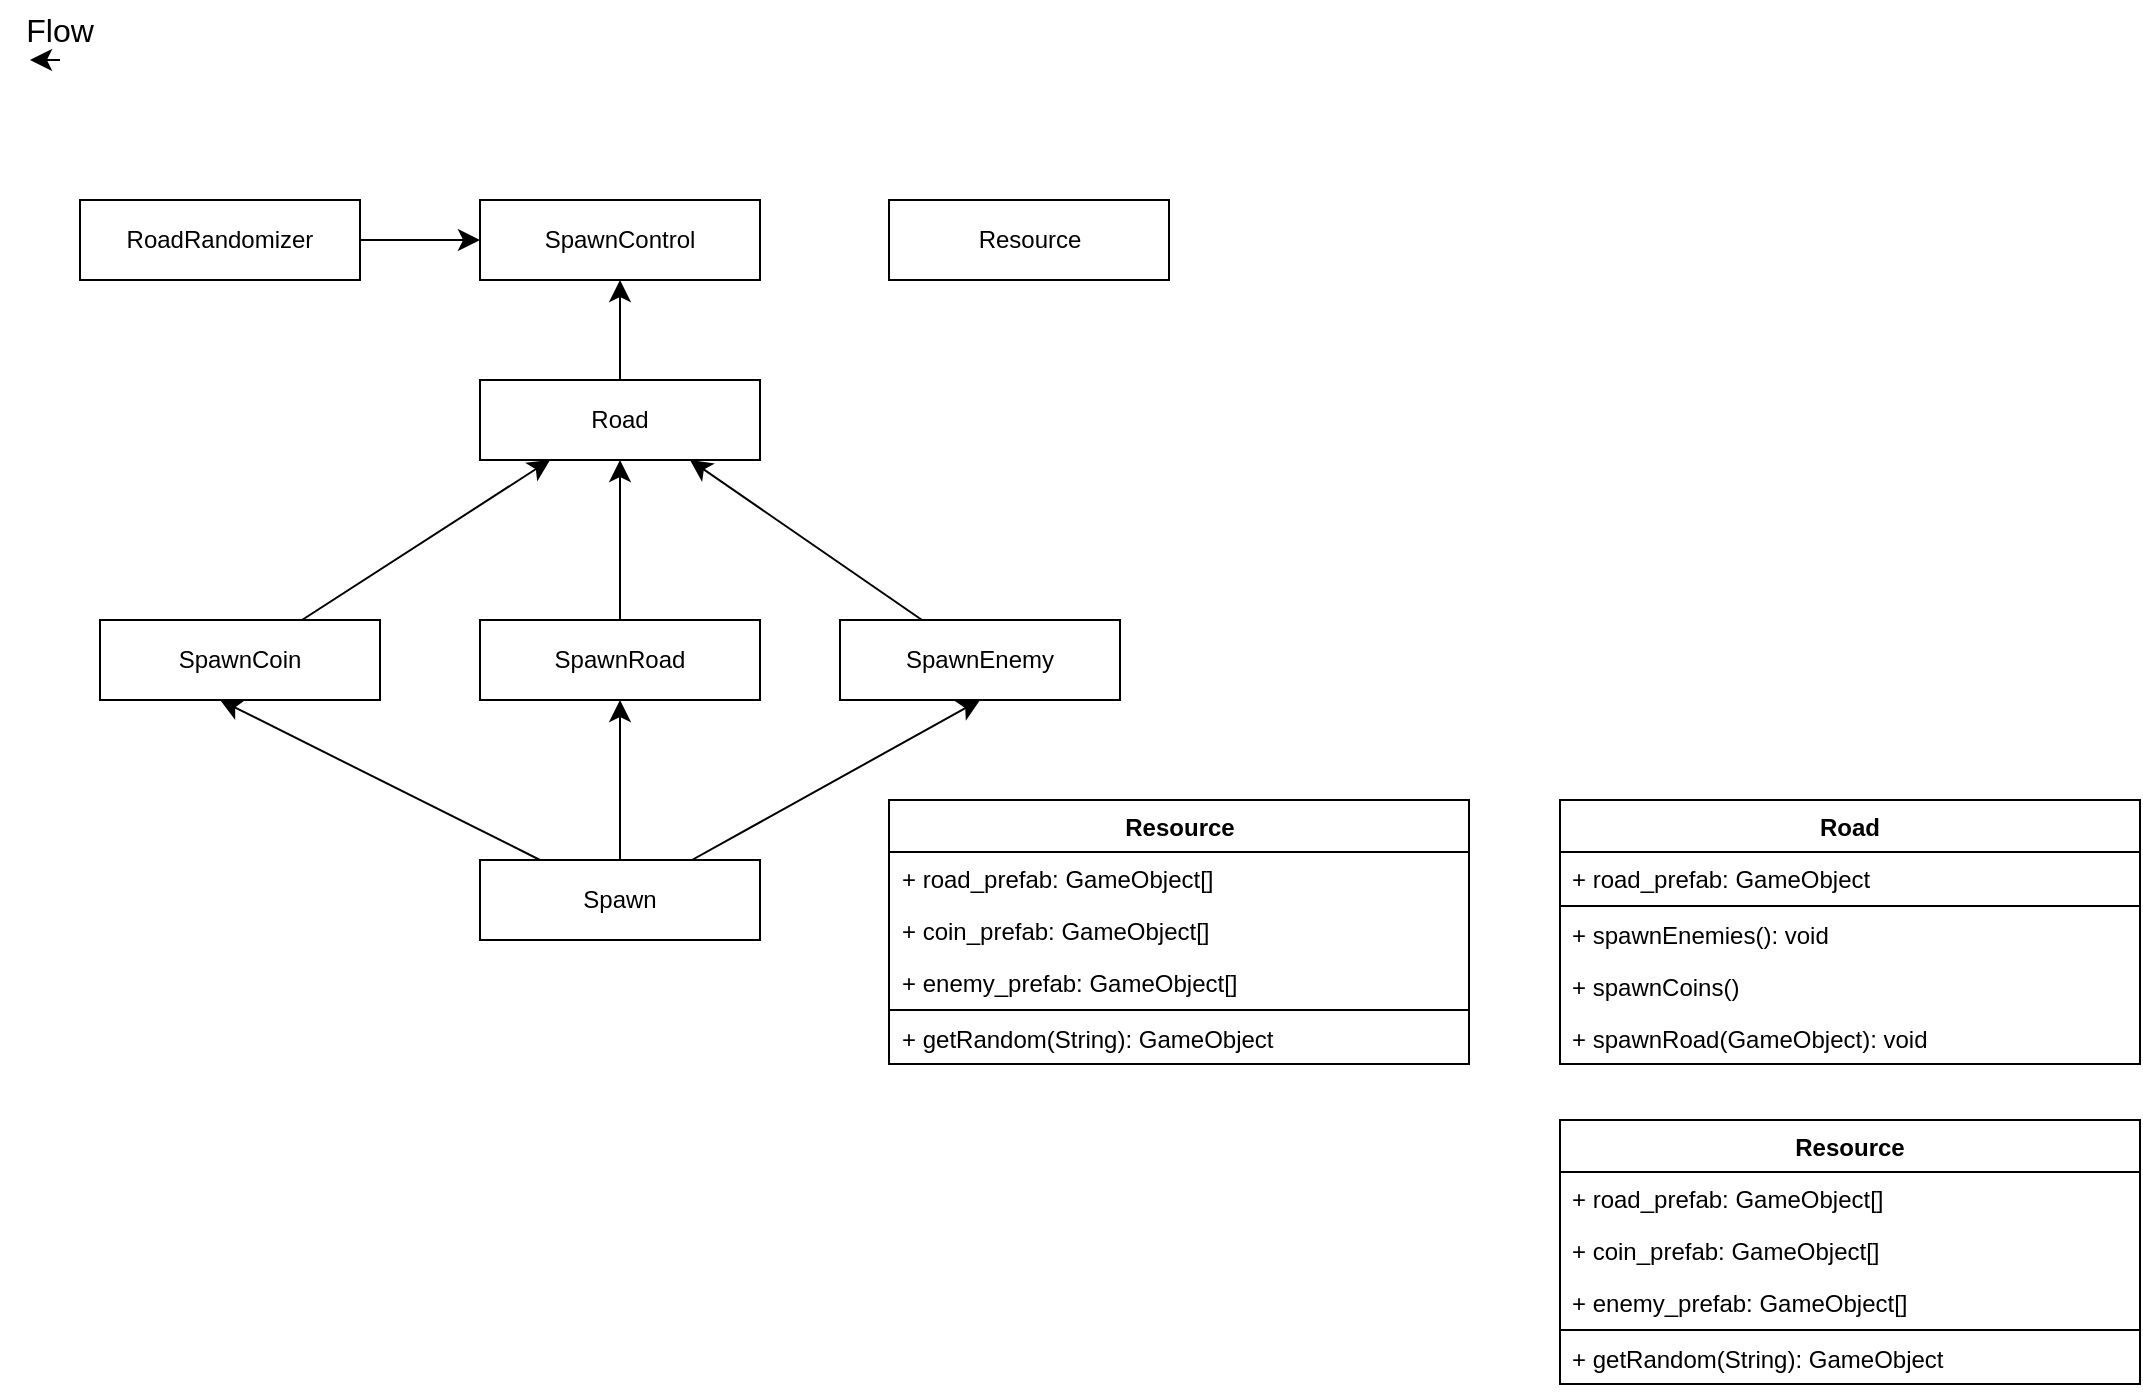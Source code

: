 <mxfile version="25.0.1">
  <diagram name="Page-1" id="e7e014a7-5840-1c2e-5031-d8a46d1fe8dd">
    <mxGraphModel dx="729" dy="828" grid="1" gridSize="10" guides="1" tooltips="1" connect="1" arrows="1" fold="1" page="1" pageScale="1" pageWidth="1169" pageHeight="826" background="none" math="0" shadow="0">
      <root>
        <mxCell id="0" />
        <mxCell id="1" parent="0" />
        <mxCell id="_zeqTD-cbf3Eoh2X06K5-41" value="Flow" style="text;html=1;align=center;verticalAlign=middle;whiteSpace=wrap;rounded=0;fontSize=16;" vertex="1" parent="1">
          <mxGeometry width="60" height="30" as="geometry" />
        </mxCell>
        <mxCell id="_zeqTD-cbf3Eoh2X06K5-42" style="edgeStyle=none;curved=1;rounded=0;orthogonalLoop=1;jettySize=auto;html=1;exitX=0.5;exitY=1;exitDx=0;exitDy=0;entryX=0.25;entryY=1;entryDx=0;entryDy=0;fontSize=12;startSize=8;endSize=8;" edge="1" parent="1" source="_zeqTD-cbf3Eoh2X06K5-41" target="_zeqTD-cbf3Eoh2X06K5-41">
          <mxGeometry relative="1" as="geometry" />
        </mxCell>
        <mxCell id="_zeqTD-cbf3Eoh2X06K5-63" style="edgeStyle=none;curved=1;rounded=0;orthogonalLoop=1;jettySize=auto;html=1;fontSize=12;startSize=8;endSize=8;entryX=0.5;entryY=1;entryDx=0;entryDy=0;" edge="1" parent="1" source="_zeqTD-cbf3Eoh2X06K5-43" target="_zeqTD-cbf3Eoh2X06K5-62">
          <mxGeometry relative="1" as="geometry">
            <mxPoint x="310" y="170" as="targetPoint" />
          </mxGeometry>
        </mxCell>
        <mxCell id="_zeqTD-cbf3Eoh2X06K5-43" value="Road" style="rounded=0;whiteSpace=wrap;html=1;" vertex="1" parent="1">
          <mxGeometry x="240" y="190" width="140" height="40" as="geometry" />
        </mxCell>
        <mxCell id="_zeqTD-cbf3Eoh2X06K5-54" value="" style="edgeStyle=none;curved=1;rounded=0;orthogonalLoop=1;jettySize=auto;html=1;fontSize=12;startSize=8;endSize=8;" edge="1" parent="1" source="_zeqTD-cbf3Eoh2X06K5-45" target="_zeqTD-cbf3Eoh2X06K5-43">
          <mxGeometry relative="1" as="geometry" />
        </mxCell>
        <mxCell id="_zeqTD-cbf3Eoh2X06K5-45" value="SpawnRoad" style="rounded=0;whiteSpace=wrap;html=1;" vertex="1" parent="1">
          <mxGeometry x="240" y="310" width="140" height="40" as="geometry" />
        </mxCell>
        <mxCell id="_zeqTD-cbf3Eoh2X06K5-46" value="SpawnEnemy" style="rounded=0;whiteSpace=wrap;html=1;" vertex="1" parent="1">
          <mxGeometry x="420" y="310" width="140" height="40" as="geometry" />
        </mxCell>
        <mxCell id="_zeqTD-cbf3Eoh2X06K5-47" value="SpawnCoin" style="rounded=0;whiteSpace=wrap;html=1;" vertex="1" parent="1">
          <mxGeometry x="50" y="310" width="140" height="40" as="geometry" />
        </mxCell>
        <mxCell id="_zeqTD-cbf3Eoh2X06K5-48" style="edgeStyle=none;curved=1;rounded=0;orthogonalLoop=1;jettySize=auto;html=1;entryX=0.25;entryY=1;entryDx=0;entryDy=0;fontSize=12;startSize=8;endSize=8;" edge="1" parent="1" source="_zeqTD-cbf3Eoh2X06K5-47" target="_zeqTD-cbf3Eoh2X06K5-43">
          <mxGeometry relative="1" as="geometry" />
        </mxCell>
        <mxCell id="_zeqTD-cbf3Eoh2X06K5-49" style="edgeStyle=none;curved=1;rounded=0;orthogonalLoop=1;jettySize=auto;html=1;entryX=0.75;entryY=1;entryDx=0;entryDy=0;fontSize=12;startSize=8;endSize=8;" edge="1" parent="1" source="_zeqTD-cbf3Eoh2X06K5-46" target="_zeqTD-cbf3Eoh2X06K5-43">
          <mxGeometry relative="1" as="geometry" />
        </mxCell>
        <mxCell id="_zeqTD-cbf3Eoh2X06K5-55" value="" style="edgeStyle=none;curved=1;rounded=0;orthogonalLoop=1;jettySize=auto;html=1;fontSize=12;startSize=8;endSize=8;" edge="1" parent="1" source="_zeqTD-cbf3Eoh2X06K5-52" target="_zeqTD-cbf3Eoh2X06K5-45">
          <mxGeometry relative="1" as="geometry" />
        </mxCell>
        <mxCell id="_zeqTD-cbf3Eoh2X06K5-56" style="edgeStyle=none;curved=1;rounded=0;orthogonalLoop=1;jettySize=auto;html=1;fontSize=12;startSize=8;endSize=8;entryX=0.5;entryY=1;entryDx=0;entryDy=0;" edge="1" parent="1" source="_zeqTD-cbf3Eoh2X06K5-52" target="_zeqTD-cbf3Eoh2X06K5-46">
          <mxGeometry relative="1" as="geometry">
            <mxPoint x="360" y="410.0" as="targetPoint" />
          </mxGeometry>
        </mxCell>
        <mxCell id="_zeqTD-cbf3Eoh2X06K5-52" value="Spawn" style="rounded=0;whiteSpace=wrap;html=1;" vertex="1" parent="1">
          <mxGeometry x="240" y="430" width="140" height="40" as="geometry" />
        </mxCell>
        <mxCell id="_zeqTD-cbf3Eoh2X06K5-57" style="edgeStyle=none;curved=1;rounded=0;orthogonalLoop=1;jettySize=auto;html=1;entryX=0.429;entryY=1;entryDx=0;entryDy=0;entryPerimeter=0;fontSize=12;startSize=8;endSize=8;" edge="1" parent="1" source="_zeqTD-cbf3Eoh2X06K5-52" target="_zeqTD-cbf3Eoh2X06K5-47">
          <mxGeometry relative="1" as="geometry" />
        </mxCell>
        <mxCell id="_zeqTD-cbf3Eoh2X06K5-58" value="Resource" style="rounded=0;whiteSpace=wrap;html=1;" vertex="1" parent="1">
          <mxGeometry x="444.5" y="100" width="140" height="40" as="geometry" />
        </mxCell>
        <mxCell id="_zeqTD-cbf3Eoh2X06K5-62" value="SpawnControl" style="rounded=0;whiteSpace=wrap;html=1;" vertex="1" parent="1">
          <mxGeometry x="240" y="100" width="140" height="40" as="geometry" />
        </mxCell>
        <mxCell id="_zeqTD-cbf3Eoh2X06K5-65" value="" style="edgeStyle=none;curved=1;rounded=0;orthogonalLoop=1;jettySize=auto;html=1;fontSize=12;startSize=8;endSize=8;" edge="1" parent="1" source="_zeqTD-cbf3Eoh2X06K5-64" target="_zeqTD-cbf3Eoh2X06K5-62">
          <mxGeometry relative="1" as="geometry" />
        </mxCell>
        <mxCell id="_zeqTD-cbf3Eoh2X06K5-64" value="RoadRandomizer" style="rounded=0;whiteSpace=wrap;html=1;" vertex="1" parent="1">
          <mxGeometry x="40" y="100" width="140" height="40" as="geometry" />
        </mxCell>
        <mxCell id="_zeqTD-cbf3Eoh2X06K5-77" value="Road" style="swimlane;fontStyle=1;align=center;verticalAlign=top;childLayout=stackLayout;horizontal=1;startSize=26;horizontalStack=0;resizeParent=1;resizeParentMax=0;resizeLast=0;collapsible=1;marginBottom=0;whiteSpace=wrap;html=1;" vertex="1" parent="1">
          <mxGeometry x="780" y="400" width="290" height="132" as="geometry">
            <mxRectangle x="730" y="140" width="110" height="30" as="alternateBounds" />
          </mxGeometry>
        </mxCell>
        <mxCell id="_zeqTD-cbf3Eoh2X06K5-78" value="+ road_prefab: GameObject" style="text;strokeColor=none;fillColor=none;align=left;verticalAlign=top;spacingLeft=4;spacingRight=4;overflow=hidden;rotatable=0;points=[[0,0.5],[1,0.5]];portConstraint=eastwest;whiteSpace=wrap;html=1;" vertex="1" parent="_zeqTD-cbf3Eoh2X06K5-77">
          <mxGeometry y="26" width="290" height="26" as="geometry" />
        </mxCell>
        <mxCell id="_zeqTD-cbf3Eoh2X06K5-79" value="" style="line;strokeWidth=1;fillColor=none;align=left;verticalAlign=middle;spacingTop=-1;spacingLeft=3;spacingRight=3;rotatable=0;labelPosition=right;points=[];portConstraint=eastwest;strokeColor=inherit;" vertex="1" parent="_zeqTD-cbf3Eoh2X06K5-77">
          <mxGeometry y="52" width="290" height="2" as="geometry" />
        </mxCell>
        <mxCell id="_zeqTD-cbf3Eoh2X06K5-83" value="+ spawnEnemies(): void" style="text;strokeColor=none;fillColor=none;align=left;verticalAlign=top;spacingLeft=4;spacingRight=4;overflow=hidden;rotatable=0;points=[[0,0.5],[1,0.5]];portConstraint=eastwest;whiteSpace=wrap;html=1;" vertex="1" parent="_zeqTD-cbf3Eoh2X06K5-77">
          <mxGeometry y="54" width="290" height="26" as="geometry" />
        </mxCell>
        <mxCell id="_zeqTD-cbf3Eoh2X06K5-81" value="+ spawnCoins()" style="text;strokeColor=none;fillColor=none;align=left;verticalAlign=top;spacingLeft=4;spacingRight=4;overflow=hidden;rotatable=0;points=[[0,0.5],[1,0.5]];portConstraint=eastwest;whiteSpace=wrap;html=1;" vertex="1" parent="_zeqTD-cbf3Eoh2X06K5-77">
          <mxGeometry y="80" width="290" height="26" as="geometry" />
        </mxCell>
        <mxCell id="_zeqTD-cbf3Eoh2X06K5-80" value="+ spawnRoad(GameObject): void" style="text;strokeColor=none;fillColor=none;align=left;verticalAlign=top;spacingLeft=4;spacingRight=4;overflow=hidden;rotatable=0;points=[[0,0.5],[1,0.5]];portConstraint=eastwest;whiteSpace=wrap;html=1;" vertex="1" parent="_zeqTD-cbf3Eoh2X06K5-77">
          <mxGeometry y="106" width="290" height="26" as="geometry" />
        </mxCell>
        <mxCell id="_zeqTD-cbf3Eoh2X06K5-85" value="Resource" style="swimlane;fontStyle=1;align=center;verticalAlign=top;childLayout=stackLayout;horizontal=1;startSize=26;horizontalStack=0;resizeParent=1;resizeParentMax=0;resizeLast=0;collapsible=1;marginBottom=0;whiteSpace=wrap;html=1;" vertex="1" parent="1">
          <mxGeometry x="444.5" y="400" width="290" height="132" as="geometry">
            <mxRectangle x="730" y="140" width="110" height="30" as="alternateBounds" />
          </mxGeometry>
        </mxCell>
        <mxCell id="_zeqTD-cbf3Eoh2X06K5-86" value="+ road_prefab: GameObject[]" style="text;strokeColor=none;fillColor=none;align=left;verticalAlign=top;spacingLeft=4;spacingRight=4;overflow=hidden;rotatable=0;points=[[0,0.5],[1,0.5]];portConstraint=eastwest;whiteSpace=wrap;html=1;" vertex="1" parent="_zeqTD-cbf3Eoh2X06K5-85">
          <mxGeometry y="26" width="290" height="26" as="geometry" />
        </mxCell>
        <mxCell id="_zeqTD-cbf3Eoh2X06K5-97" value="+ coin_prefab: GameObject[]" style="text;strokeColor=none;fillColor=none;align=left;verticalAlign=top;spacingLeft=4;spacingRight=4;overflow=hidden;rotatable=0;points=[[0,0.5],[1,0.5]];portConstraint=eastwest;whiteSpace=wrap;html=1;" vertex="1" parent="_zeqTD-cbf3Eoh2X06K5-85">
          <mxGeometry y="52" width="290" height="26" as="geometry" />
        </mxCell>
        <mxCell id="_zeqTD-cbf3Eoh2X06K5-98" value="+ enemy_prefab: GameObject[]" style="text;strokeColor=none;fillColor=none;align=left;verticalAlign=top;spacingLeft=4;spacingRight=4;overflow=hidden;rotatable=0;points=[[0,0.5],[1,0.5]];portConstraint=eastwest;whiteSpace=wrap;html=1;" vertex="1" parent="_zeqTD-cbf3Eoh2X06K5-85">
          <mxGeometry y="78" width="290" height="26" as="geometry" />
        </mxCell>
        <mxCell id="_zeqTD-cbf3Eoh2X06K5-87" value="" style="line;strokeWidth=1;fillColor=none;align=left;verticalAlign=middle;spacingTop=-1;spacingLeft=3;spacingRight=3;rotatable=0;labelPosition=right;points=[];portConstraint=eastwest;strokeColor=inherit;" vertex="1" parent="_zeqTD-cbf3Eoh2X06K5-85">
          <mxGeometry y="104" width="290" height="2" as="geometry" />
        </mxCell>
        <mxCell id="_zeqTD-cbf3Eoh2X06K5-90" value="+ getRandom(String): GameObject" style="text;strokeColor=none;fillColor=none;align=left;verticalAlign=top;spacingLeft=4;spacingRight=4;overflow=hidden;rotatable=0;points=[[0,0.5],[1,0.5]];portConstraint=eastwest;whiteSpace=wrap;html=1;" vertex="1" parent="_zeqTD-cbf3Eoh2X06K5-85">
          <mxGeometry y="106" width="290" height="26" as="geometry" />
        </mxCell>
        <mxCell id="_zeqTD-cbf3Eoh2X06K5-99" value="Resource" style="swimlane;fontStyle=1;align=center;verticalAlign=top;childLayout=stackLayout;horizontal=1;startSize=26;horizontalStack=0;resizeParent=1;resizeParentMax=0;resizeLast=0;collapsible=1;marginBottom=0;whiteSpace=wrap;html=1;" vertex="1" parent="1">
          <mxGeometry x="780" y="560" width="290" height="132" as="geometry">
            <mxRectangle x="730" y="140" width="110" height="30" as="alternateBounds" />
          </mxGeometry>
        </mxCell>
        <mxCell id="_zeqTD-cbf3Eoh2X06K5-100" value="+ road_prefab: GameObject[]" style="text;strokeColor=none;fillColor=none;align=left;verticalAlign=top;spacingLeft=4;spacingRight=4;overflow=hidden;rotatable=0;points=[[0,0.5],[1,0.5]];portConstraint=eastwest;whiteSpace=wrap;html=1;" vertex="1" parent="_zeqTD-cbf3Eoh2X06K5-99">
          <mxGeometry y="26" width="290" height="26" as="geometry" />
        </mxCell>
        <mxCell id="_zeqTD-cbf3Eoh2X06K5-101" value="+ coin_prefab: GameObject[]" style="text;strokeColor=none;fillColor=none;align=left;verticalAlign=top;spacingLeft=4;spacingRight=4;overflow=hidden;rotatable=0;points=[[0,0.5],[1,0.5]];portConstraint=eastwest;whiteSpace=wrap;html=1;" vertex="1" parent="_zeqTD-cbf3Eoh2X06K5-99">
          <mxGeometry y="52" width="290" height="26" as="geometry" />
        </mxCell>
        <mxCell id="_zeqTD-cbf3Eoh2X06K5-102" value="+ enemy_prefab: GameObject[]" style="text;strokeColor=none;fillColor=none;align=left;verticalAlign=top;spacingLeft=4;spacingRight=4;overflow=hidden;rotatable=0;points=[[0,0.5],[1,0.5]];portConstraint=eastwest;whiteSpace=wrap;html=1;" vertex="1" parent="_zeqTD-cbf3Eoh2X06K5-99">
          <mxGeometry y="78" width="290" height="26" as="geometry" />
        </mxCell>
        <mxCell id="_zeqTD-cbf3Eoh2X06K5-103" value="" style="line;strokeWidth=1;fillColor=none;align=left;verticalAlign=middle;spacingTop=-1;spacingLeft=3;spacingRight=3;rotatable=0;labelPosition=right;points=[];portConstraint=eastwest;strokeColor=inherit;" vertex="1" parent="_zeqTD-cbf3Eoh2X06K5-99">
          <mxGeometry y="104" width="290" height="2" as="geometry" />
        </mxCell>
        <mxCell id="_zeqTD-cbf3Eoh2X06K5-104" value="+ getRandom(String): GameObject" style="text;strokeColor=none;fillColor=none;align=left;verticalAlign=top;spacingLeft=4;spacingRight=4;overflow=hidden;rotatable=0;points=[[0,0.5],[1,0.5]];portConstraint=eastwest;whiteSpace=wrap;html=1;" vertex="1" parent="_zeqTD-cbf3Eoh2X06K5-99">
          <mxGeometry y="106" width="290" height="26" as="geometry" />
        </mxCell>
      </root>
    </mxGraphModel>
  </diagram>
</mxfile>
